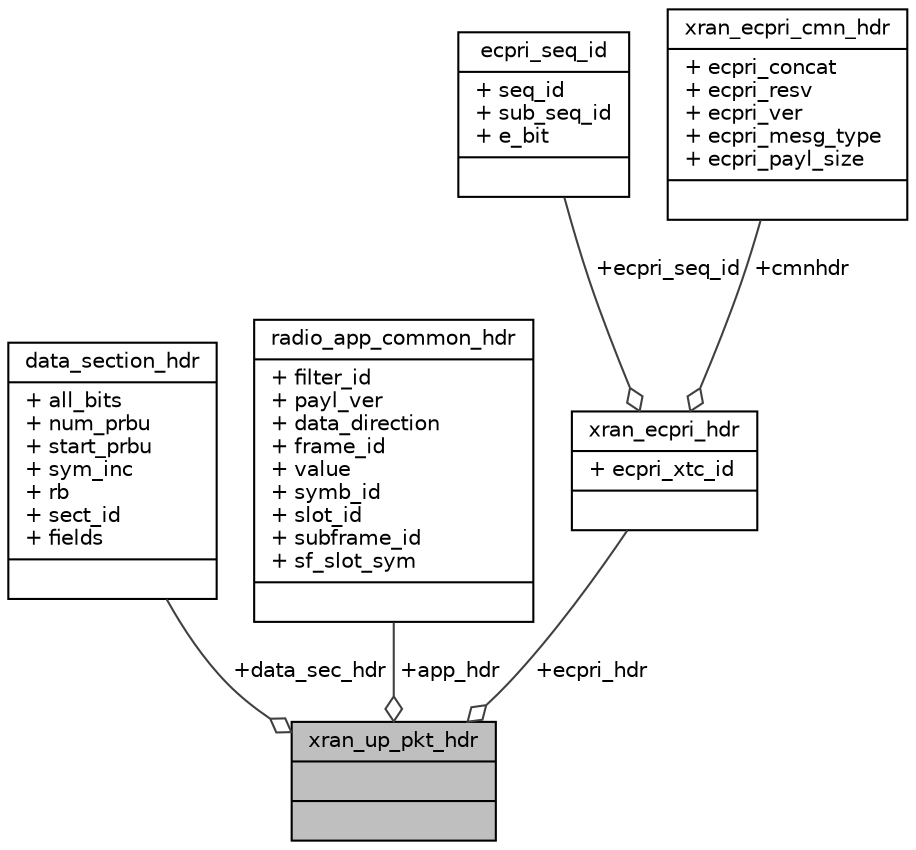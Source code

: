 digraph "xran_up_pkt_hdr"
{
 // LATEX_PDF_SIZE
  edge [fontname="Helvetica",fontsize="10",labelfontname="Helvetica",labelfontsize="10"];
  node [fontname="Helvetica",fontsize="10",shape=record];
  Node1 [label="{xran_up_pkt_hdr\n||}",height=0.2,width=0.4,color="black", fillcolor="grey75", style="filled", fontcolor="black",tooltip=" "];
  Node2 -> Node1 [color="grey25",fontsize="10",style="solid",label=" +data_sec_hdr" ,arrowhead="odiamond",fontname="Helvetica"];
  Node2 [label="{data_section_hdr\n|+ all_bits\l+ num_prbu\l+ start_prbu\l+ sym_inc\l+ rb\l+ sect_id\l+ fields\l|}",height=0.2,width=0.4,color="black", fillcolor="white", style="filled",URL="$structdata__section__hdr.html",tooltip=" "];
  Node3 -> Node1 [color="grey25",fontsize="10",style="solid",label=" +app_hdr" ,arrowhead="odiamond",fontname="Helvetica"];
  Node3 [label="{radio_app_common_hdr\n|+ filter_id\l+ payl_ver\l+ data_direction\l+ frame_id\l+ value\l+ symb_id\l+ slot_id\l+ subframe_id\l+ sf_slot_sym\l|}",height=0.2,width=0.4,color="black", fillcolor="white", style="filled",URL="$structradio__app__common__hdr.html",tooltip=" "];
  Node4 -> Node1 [color="grey25",fontsize="10",style="solid",label=" +ecpri_hdr" ,arrowhead="odiamond",fontname="Helvetica"];
  Node4 [label="{xran_ecpri_hdr\n|+ ecpri_xtc_id\l|}",height=0.2,width=0.4,color="black", fillcolor="white", style="filled",URL="$structxran__ecpri__hdr.html",tooltip=" "];
  Node5 -> Node4 [color="grey25",fontsize="10",style="solid",label=" +ecpri_seq_id" ,arrowhead="odiamond",fontname="Helvetica"];
  Node5 [label="{ecpri_seq_id\n|+ seq_id\l+ sub_seq_id\l+ e_bit\l|}",height=0.2,width=0.4,color="black", fillcolor="white", style="filled",URL="$structecpri__seq__id.html",tooltip=" "];
  Node6 -> Node4 [color="grey25",fontsize="10",style="solid",label=" +cmnhdr" ,arrowhead="odiamond",fontname="Helvetica"];
  Node6 [label="{xran_ecpri_cmn_hdr\n|+ ecpri_concat\l+ ecpri_resv\l+ ecpri_ver\l+ ecpri_mesg_type\l+ ecpri_payl_size\l|}",height=0.2,width=0.4,color="black", fillcolor="white", style="filled",URL="$structxran__ecpri__cmn__hdr.html",tooltip=" "];
}
